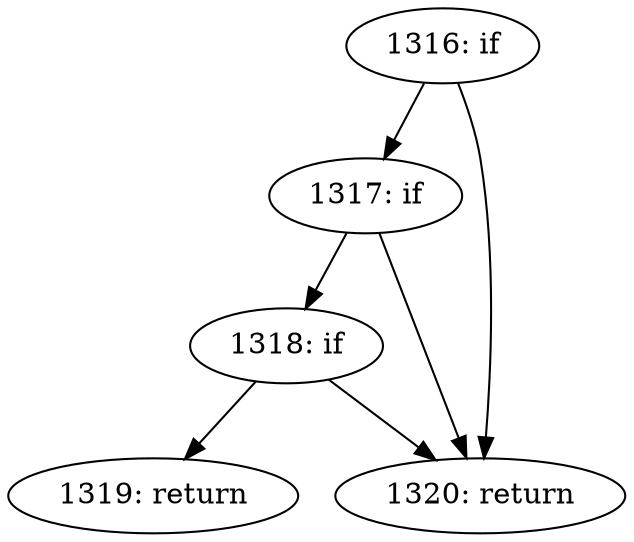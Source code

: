 digraph CFG_TCP_ECN_rcv_ecn_echo {
1316 [label="1316: if"]
	1316 -> 1317
	1316 -> 1320
1317 [label="1317: if"]
	1317 -> 1318
	1317 -> 1320
1318 [label="1318: if"]
	1318 -> 1319
	1318 -> 1320
1319 [label="1319: return"]
	
1320 [label="1320: return"]
	
}
